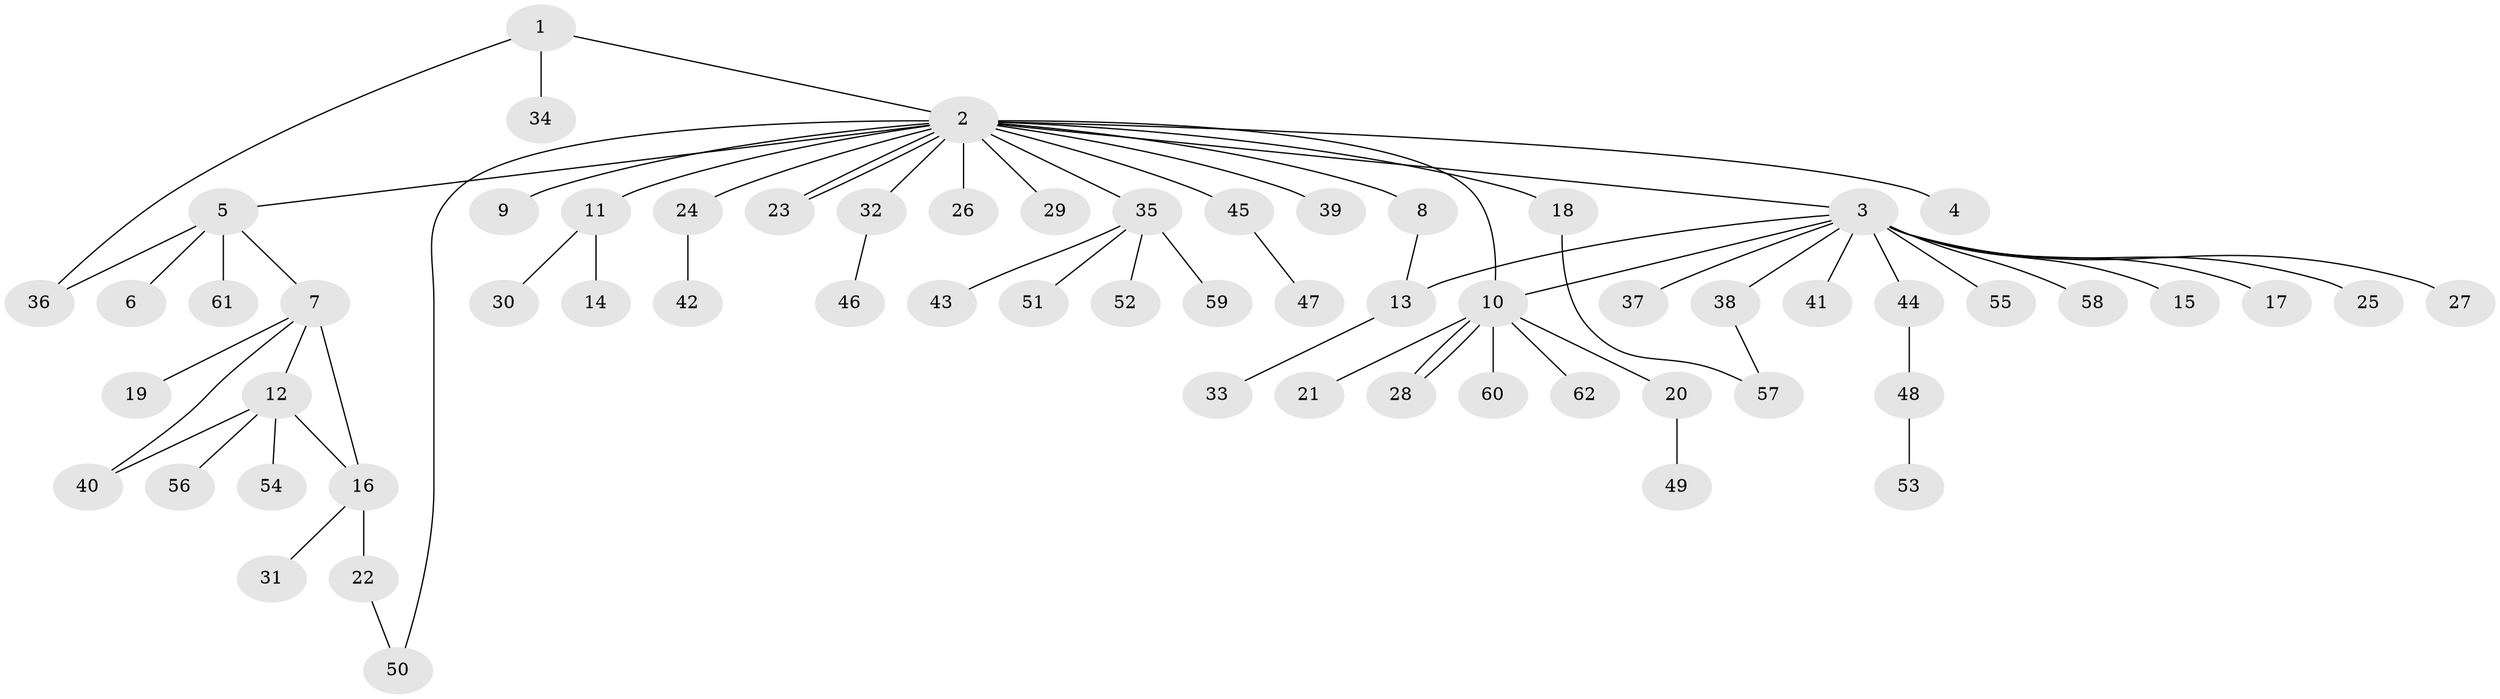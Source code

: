 // coarse degree distribution, {5: 0.041666666666666664, 1: 0.7916666666666666, 11: 0.041666666666666664, 2: 0.08333333333333333, 9: 0.041666666666666664}
// Generated by graph-tools (version 1.1) at 2025/50/03/04/25 21:50:36]
// undirected, 62 vertices, 70 edges
graph export_dot {
graph [start="1"]
  node [color=gray90,style=filled];
  1;
  2;
  3;
  4;
  5;
  6;
  7;
  8;
  9;
  10;
  11;
  12;
  13;
  14;
  15;
  16;
  17;
  18;
  19;
  20;
  21;
  22;
  23;
  24;
  25;
  26;
  27;
  28;
  29;
  30;
  31;
  32;
  33;
  34;
  35;
  36;
  37;
  38;
  39;
  40;
  41;
  42;
  43;
  44;
  45;
  46;
  47;
  48;
  49;
  50;
  51;
  52;
  53;
  54;
  55;
  56;
  57;
  58;
  59;
  60;
  61;
  62;
  1 -- 2;
  1 -- 34;
  1 -- 36;
  2 -- 3;
  2 -- 4;
  2 -- 5;
  2 -- 8;
  2 -- 9;
  2 -- 10;
  2 -- 11;
  2 -- 18;
  2 -- 23;
  2 -- 23;
  2 -- 24;
  2 -- 26;
  2 -- 29;
  2 -- 32;
  2 -- 35;
  2 -- 39;
  2 -- 45;
  2 -- 50;
  3 -- 10;
  3 -- 13;
  3 -- 15;
  3 -- 17;
  3 -- 25;
  3 -- 27;
  3 -- 37;
  3 -- 38;
  3 -- 41;
  3 -- 44;
  3 -- 55;
  3 -- 58;
  5 -- 6;
  5 -- 7;
  5 -- 36;
  5 -- 61;
  7 -- 12;
  7 -- 16;
  7 -- 19;
  7 -- 40;
  8 -- 13;
  10 -- 20;
  10 -- 21;
  10 -- 28;
  10 -- 28;
  10 -- 60;
  10 -- 62;
  11 -- 14;
  11 -- 30;
  12 -- 16;
  12 -- 40;
  12 -- 54;
  12 -- 56;
  13 -- 33;
  16 -- 22;
  16 -- 31;
  18 -- 57;
  20 -- 49;
  22 -- 50;
  24 -- 42;
  32 -- 46;
  35 -- 43;
  35 -- 51;
  35 -- 52;
  35 -- 59;
  38 -- 57;
  44 -- 48;
  45 -- 47;
  48 -- 53;
}
